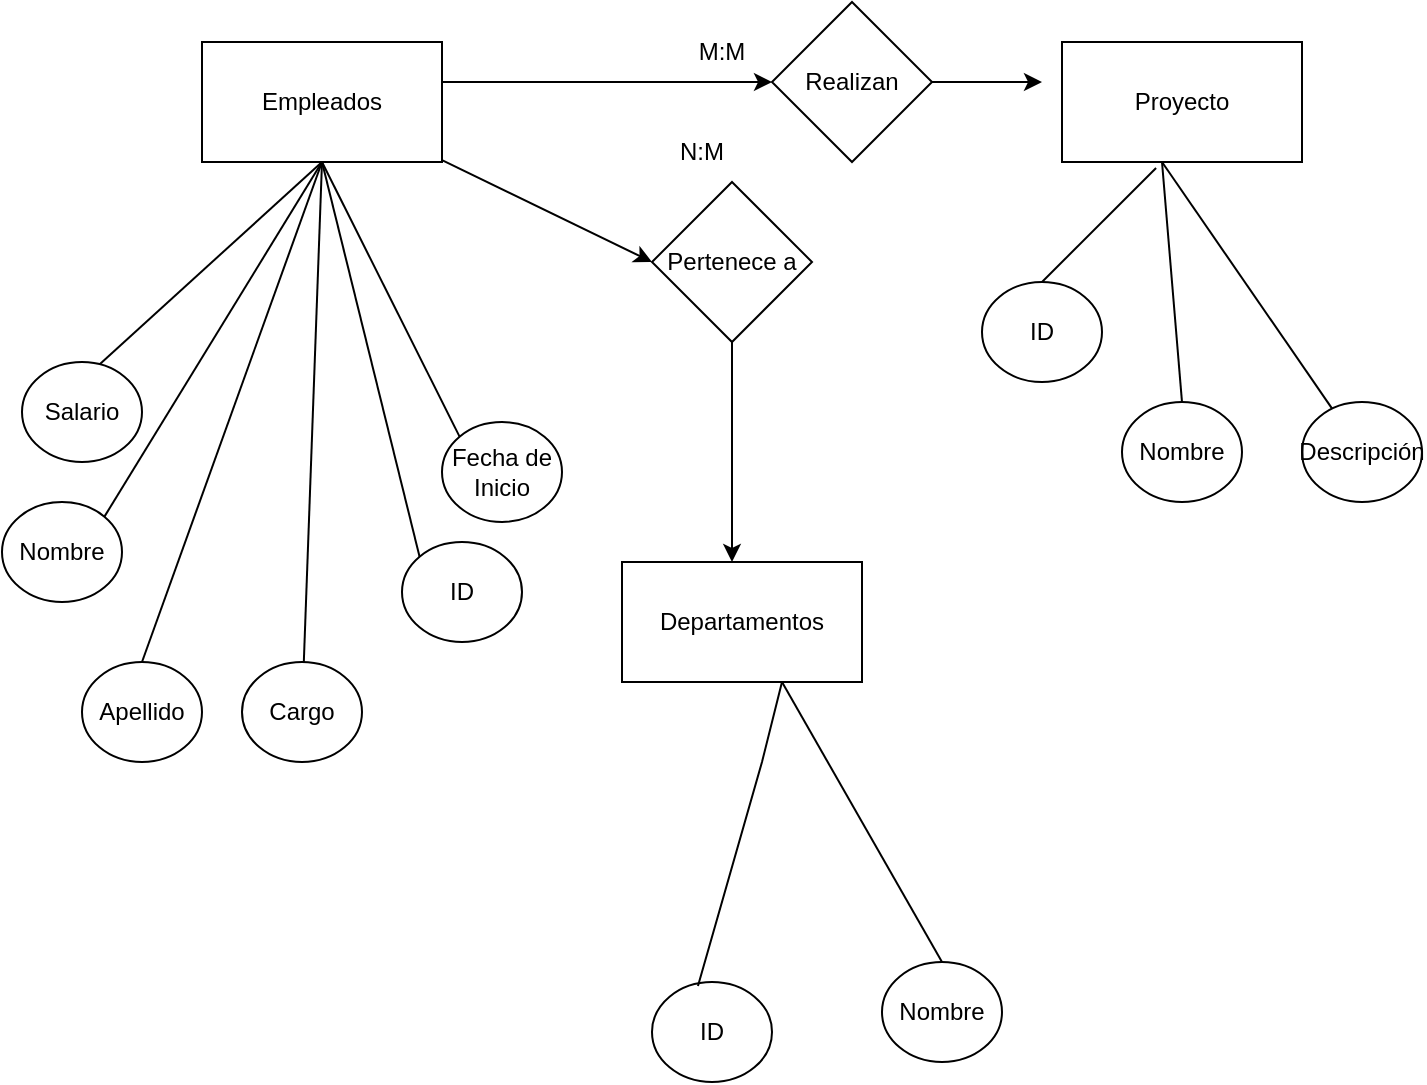 <mxfile version="23.0.2" type="device">
  <diagram id="R2lEEEUBdFMjLlhIrx00" name="Page-1">
    <mxGraphModel dx="1434" dy="780" grid="1" gridSize="10" guides="1" tooltips="1" connect="1" arrows="1" fold="1" page="1" pageScale="1" pageWidth="850" pageHeight="1100" math="0" shadow="0" extFonts="Permanent Marker^https://fonts.googleapis.com/css?family=Permanent+Marker">
      <root>
        <mxCell id="0" />
        <mxCell id="1" parent="0" />
        <mxCell id="XUO9WcphjcbLwXYXSJal-2" value="Empleados" style="rounded=0;whiteSpace=wrap;html=1;" vertex="1" parent="1">
          <mxGeometry x="100" y="180" width="120" height="60" as="geometry" />
        </mxCell>
        <mxCell id="XUO9WcphjcbLwXYXSJal-3" value="Departamentos" style="rounded=0;whiteSpace=wrap;html=1;" vertex="1" parent="1">
          <mxGeometry x="310" y="440" width="120" height="60" as="geometry" />
        </mxCell>
        <mxCell id="XUO9WcphjcbLwXYXSJal-4" value="Proyecto" style="rounded=0;whiteSpace=wrap;html=1;" vertex="1" parent="1">
          <mxGeometry x="530" y="180" width="120" height="60" as="geometry" />
        </mxCell>
        <mxCell id="XUO9WcphjcbLwXYXSJal-5" value="ID" style="ellipse;whiteSpace=wrap;html=1;" vertex="1" parent="1">
          <mxGeometry x="200" y="430" width="60" height="50" as="geometry" />
        </mxCell>
        <mxCell id="XUO9WcphjcbLwXYXSJal-6" value="Nombre" style="ellipse;whiteSpace=wrap;html=1;" vertex="1" parent="1">
          <mxGeometry y="410" width="60" height="50" as="geometry" />
        </mxCell>
        <mxCell id="XUO9WcphjcbLwXYXSJal-7" value="Apellido" style="ellipse;whiteSpace=wrap;html=1;" vertex="1" parent="1">
          <mxGeometry x="40" y="490" width="60" height="50" as="geometry" />
        </mxCell>
        <mxCell id="XUO9WcphjcbLwXYXSJal-9" value="Cargo" style="ellipse;whiteSpace=wrap;html=1;" vertex="1" parent="1">
          <mxGeometry x="120" y="490" width="60" height="50" as="geometry" />
        </mxCell>
        <mxCell id="XUO9WcphjcbLwXYXSJal-10" value="Salario" style="ellipse;whiteSpace=wrap;html=1;" vertex="1" parent="1">
          <mxGeometry x="10" y="340" width="60" height="50" as="geometry" />
        </mxCell>
        <mxCell id="XUO9WcphjcbLwXYXSJal-11" value="Fecha de Inicio" style="ellipse;whiteSpace=wrap;html=1;" vertex="1" parent="1">
          <mxGeometry x="220" y="370" width="60" height="50" as="geometry" />
        </mxCell>
        <mxCell id="XUO9WcphjcbLwXYXSJal-13" value="ID" style="ellipse;whiteSpace=wrap;html=1;" vertex="1" parent="1">
          <mxGeometry x="325" y="650" width="60" height="50" as="geometry" />
        </mxCell>
        <mxCell id="XUO9WcphjcbLwXYXSJal-14" value="Nombre" style="ellipse;whiteSpace=wrap;html=1;" vertex="1" parent="1">
          <mxGeometry x="440" y="640" width="60" height="50" as="geometry" />
        </mxCell>
        <mxCell id="XUO9WcphjcbLwXYXSJal-18" value="ID" style="ellipse;whiteSpace=wrap;html=1;" vertex="1" parent="1">
          <mxGeometry x="490" y="300" width="60" height="50" as="geometry" />
        </mxCell>
        <mxCell id="XUO9WcphjcbLwXYXSJal-19" value="Nombre" style="ellipse;whiteSpace=wrap;html=1;" vertex="1" parent="1">
          <mxGeometry x="560" y="360" width="60" height="50" as="geometry" />
        </mxCell>
        <mxCell id="XUO9WcphjcbLwXYXSJal-20" value="Descripción" style="ellipse;whiteSpace=wrap;html=1;" vertex="1" parent="1">
          <mxGeometry x="650" y="360" width="60" height="50" as="geometry" />
        </mxCell>
        <mxCell id="XUO9WcphjcbLwXYXSJal-26" value="" style="endArrow=none;html=1;rounded=0;exitX=0.65;exitY=0.02;exitDx=0;exitDy=0;exitPerimeter=0;" edge="1" parent="1" source="XUO9WcphjcbLwXYXSJal-10">
          <mxGeometry width="50" height="50" relative="1" as="geometry">
            <mxPoint x="110" y="290" as="sourcePoint" />
            <mxPoint x="160" y="240" as="targetPoint" />
          </mxGeometry>
        </mxCell>
        <mxCell id="XUO9WcphjcbLwXYXSJal-27" value="" style="endArrow=none;html=1;rounded=0;exitX=1;exitY=0;exitDx=0;exitDy=0;" edge="1" parent="1" source="XUO9WcphjcbLwXYXSJal-6">
          <mxGeometry width="50" height="50" relative="1" as="geometry">
            <mxPoint x="59" y="351" as="sourcePoint" />
            <mxPoint x="160" y="240" as="targetPoint" />
          </mxGeometry>
        </mxCell>
        <mxCell id="XUO9WcphjcbLwXYXSJal-28" value="" style="endArrow=none;html=1;rounded=0;exitX=0.5;exitY=0;exitDx=0;exitDy=0;" edge="1" parent="1" source="XUO9WcphjcbLwXYXSJal-7">
          <mxGeometry width="50" height="50" relative="1" as="geometry">
            <mxPoint x="61" y="427" as="sourcePoint" />
            <mxPoint x="160" y="240" as="targetPoint" />
          </mxGeometry>
        </mxCell>
        <mxCell id="XUO9WcphjcbLwXYXSJal-29" value="" style="endArrow=none;html=1;rounded=0;" edge="1" parent="1" source="XUO9WcphjcbLwXYXSJal-9">
          <mxGeometry width="50" height="50" relative="1" as="geometry">
            <mxPoint x="80" y="500" as="sourcePoint" />
            <mxPoint x="160" y="240" as="targetPoint" />
          </mxGeometry>
        </mxCell>
        <mxCell id="XUO9WcphjcbLwXYXSJal-30" value="" style="endArrow=none;html=1;rounded=0;exitX=0;exitY=0;exitDx=0;exitDy=0;" edge="1" parent="1" source="XUO9WcphjcbLwXYXSJal-5">
          <mxGeometry width="50" height="50" relative="1" as="geometry">
            <mxPoint x="161" y="500" as="sourcePoint" />
            <mxPoint x="160" y="240" as="targetPoint" />
          </mxGeometry>
        </mxCell>
        <mxCell id="XUO9WcphjcbLwXYXSJal-31" value="" style="endArrow=none;html=1;rounded=0;exitX=0;exitY=0;exitDx=0;exitDy=0;" edge="1" parent="1" source="XUO9WcphjcbLwXYXSJal-11">
          <mxGeometry width="50" height="50" relative="1" as="geometry">
            <mxPoint x="230" y="360" as="sourcePoint" />
            <mxPoint x="160" y="240" as="targetPoint" />
          </mxGeometry>
        </mxCell>
        <mxCell id="XUO9WcphjcbLwXYXSJal-32" value="" style="endArrow=none;html=1;rounded=0;exitX=0.383;exitY=0.04;exitDx=0;exitDy=0;exitPerimeter=0;" edge="1" parent="1" source="XUO9WcphjcbLwXYXSJal-13">
          <mxGeometry width="50" height="50" relative="1" as="geometry">
            <mxPoint x="340" y="550" as="sourcePoint" />
            <mxPoint x="390" y="500" as="targetPoint" />
            <Array as="points">
              <mxPoint x="380" y="540" />
            </Array>
          </mxGeometry>
        </mxCell>
        <mxCell id="XUO9WcphjcbLwXYXSJal-33" value="" style="endArrow=none;html=1;rounded=0;exitX=0.5;exitY=0;exitDx=0;exitDy=0;" edge="1" parent="1" source="XUO9WcphjcbLwXYXSJal-14">
          <mxGeometry width="50" height="50" relative="1" as="geometry">
            <mxPoint x="340" y="550" as="sourcePoint" />
            <mxPoint x="390" y="500" as="targetPoint" />
          </mxGeometry>
        </mxCell>
        <mxCell id="XUO9WcphjcbLwXYXSJal-36" value="" style="endArrow=none;html=1;rounded=0;entryX=0.392;entryY=1.05;entryDx=0;entryDy=0;entryPerimeter=0;" edge="1" parent="1" target="XUO9WcphjcbLwXYXSJal-4">
          <mxGeometry width="50" height="50" relative="1" as="geometry">
            <mxPoint x="520" y="300" as="sourcePoint" />
            <mxPoint x="570" y="250" as="targetPoint" />
          </mxGeometry>
        </mxCell>
        <mxCell id="XUO9WcphjcbLwXYXSJal-38" value="" style="endArrow=none;html=1;rounded=0;" edge="1" parent="1" source="XUO9WcphjcbLwXYXSJal-20">
          <mxGeometry width="50" height="50" relative="1" as="geometry">
            <mxPoint x="530" y="290" as="sourcePoint" />
            <mxPoint x="580" y="240" as="targetPoint" />
          </mxGeometry>
        </mxCell>
        <mxCell id="XUO9WcphjcbLwXYXSJal-39" value="" style="endArrow=none;html=1;rounded=0;exitX=0.5;exitY=0;exitDx=0;exitDy=0;" edge="1" parent="1" source="XUO9WcphjcbLwXYXSJal-19">
          <mxGeometry width="50" height="50" relative="1" as="geometry">
            <mxPoint x="530" y="290" as="sourcePoint" />
            <mxPoint x="580" y="240" as="targetPoint" />
          </mxGeometry>
        </mxCell>
        <mxCell id="XUO9WcphjcbLwXYXSJal-49" value="N:M" style="text;html=1;strokeColor=none;fillColor=none;align=center;verticalAlign=middle;whiteSpace=wrap;rounded=0;" vertex="1" parent="1">
          <mxGeometry x="320" y="220" width="60" height="30" as="geometry" />
        </mxCell>
        <mxCell id="XUO9WcphjcbLwXYXSJal-50" value="M:M" style="text;html=1;strokeColor=none;fillColor=none;align=center;verticalAlign=middle;whiteSpace=wrap;rounded=0;" vertex="1" parent="1">
          <mxGeometry x="330" y="170" width="60" height="30" as="geometry" />
        </mxCell>
        <mxCell id="XUO9WcphjcbLwXYXSJal-51" value="Realizan" style="rhombus;whiteSpace=wrap;html=1;" vertex="1" parent="1">
          <mxGeometry x="385" y="160" width="80" height="80" as="geometry" />
        </mxCell>
        <mxCell id="XUO9WcphjcbLwXYXSJal-52" value="" style="endArrow=classic;html=1;rounded=0;exitX=1;exitY=0.5;exitDx=0;exitDy=0;" edge="1" parent="1" source="XUO9WcphjcbLwXYXSJal-51">
          <mxGeometry width="50" height="50" relative="1" as="geometry">
            <mxPoint x="470" y="190" as="sourcePoint" />
            <mxPoint x="520" y="200" as="targetPoint" />
          </mxGeometry>
        </mxCell>
        <mxCell id="XUO9WcphjcbLwXYXSJal-53" value="" style="endArrow=classic;html=1;rounded=0;entryX=0;entryY=0.5;entryDx=0;entryDy=0;exitX=1;exitY=0.333;exitDx=0;exitDy=0;exitPerimeter=0;" edge="1" parent="1" source="XUO9WcphjcbLwXYXSJal-2" target="XUO9WcphjcbLwXYXSJal-51">
          <mxGeometry width="50" height="50" relative="1" as="geometry">
            <mxPoint x="220" y="210" as="sourcePoint" />
            <mxPoint x="270" y="160" as="targetPoint" />
          </mxGeometry>
        </mxCell>
        <mxCell id="XUO9WcphjcbLwXYXSJal-55" value="Pertenece a" style="rhombus;whiteSpace=wrap;html=1;" vertex="1" parent="1">
          <mxGeometry x="325" y="250" width="80" height="80" as="geometry" />
        </mxCell>
        <mxCell id="XUO9WcphjcbLwXYXSJal-56" value="" style="endArrow=classic;html=1;rounded=0;entryX=0;entryY=0.5;entryDx=0;entryDy=0;" edge="1" parent="1" source="XUO9WcphjcbLwXYXSJal-2" target="XUO9WcphjcbLwXYXSJal-55">
          <mxGeometry width="50" height="50" relative="1" as="geometry">
            <mxPoint x="220" y="260" as="sourcePoint" />
            <mxPoint x="290.711" y="210" as="targetPoint" />
          </mxGeometry>
        </mxCell>
        <mxCell id="XUO9WcphjcbLwXYXSJal-57" value="" style="endArrow=classic;html=1;rounded=0;exitX=0.5;exitY=1;exitDx=0;exitDy=0;" edge="1" parent="1" source="XUO9WcphjcbLwXYXSJal-55">
          <mxGeometry width="50" height="50" relative="1" as="geometry">
            <mxPoint x="360" y="380" as="sourcePoint" />
            <mxPoint x="365" y="440" as="targetPoint" />
          </mxGeometry>
        </mxCell>
      </root>
    </mxGraphModel>
  </diagram>
</mxfile>
